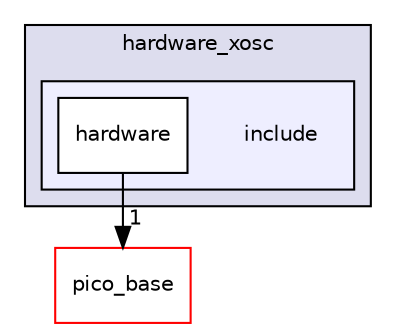 digraph "hardware_xosc/include" {
  compound=true
  node [ fontsize="10", fontname="Helvetica"];
  edge [ labelfontsize="10", labelfontname="Helvetica"];
  subgraph clusterdir_10b6a824b05a45ed691e8b2a17c47ec6 {
    graph [ bgcolor="#ddddee", pencolor="black", label="hardware_xosc" fontname="Helvetica", fontsize="10", URL="dir_10b6a824b05a45ed691e8b2a17c47ec6.html"]
  subgraph clusterdir_9a3807b2b83b92081c09de9673ecbee4 {
    graph [ bgcolor="#eeeeff", pencolor="black", label="" URL="dir_9a3807b2b83b92081c09de9673ecbee4.html"];
    dir_9a3807b2b83b92081c09de9673ecbee4 [shape=plaintext label="include"];
    dir_f18c6a692d4cd019fcfc6d54a49beb9e [shape=box label="hardware" color="black" fillcolor="white" style="filled" URL="dir_f18c6a692d4cd019fcfc6d54a49beb9e.html"];
  }
  }
  dir_ee4ba4c32933fd9d1c9bce216e67756d [shape=box label="pico_base" fillcolor="white" style="filled" color="red" URL="dir_ee4ba4c32933fd9d1c9bce216e67756d.html"];
  dir_f18c6a692d4cd019fcfc6d54a49beb9e->dir_ee4ba4c32933fd9d1c9bce216e67756d [headlabel="1", labeldistance=1.5 headhref="dir_000122_000007.html"];
}
